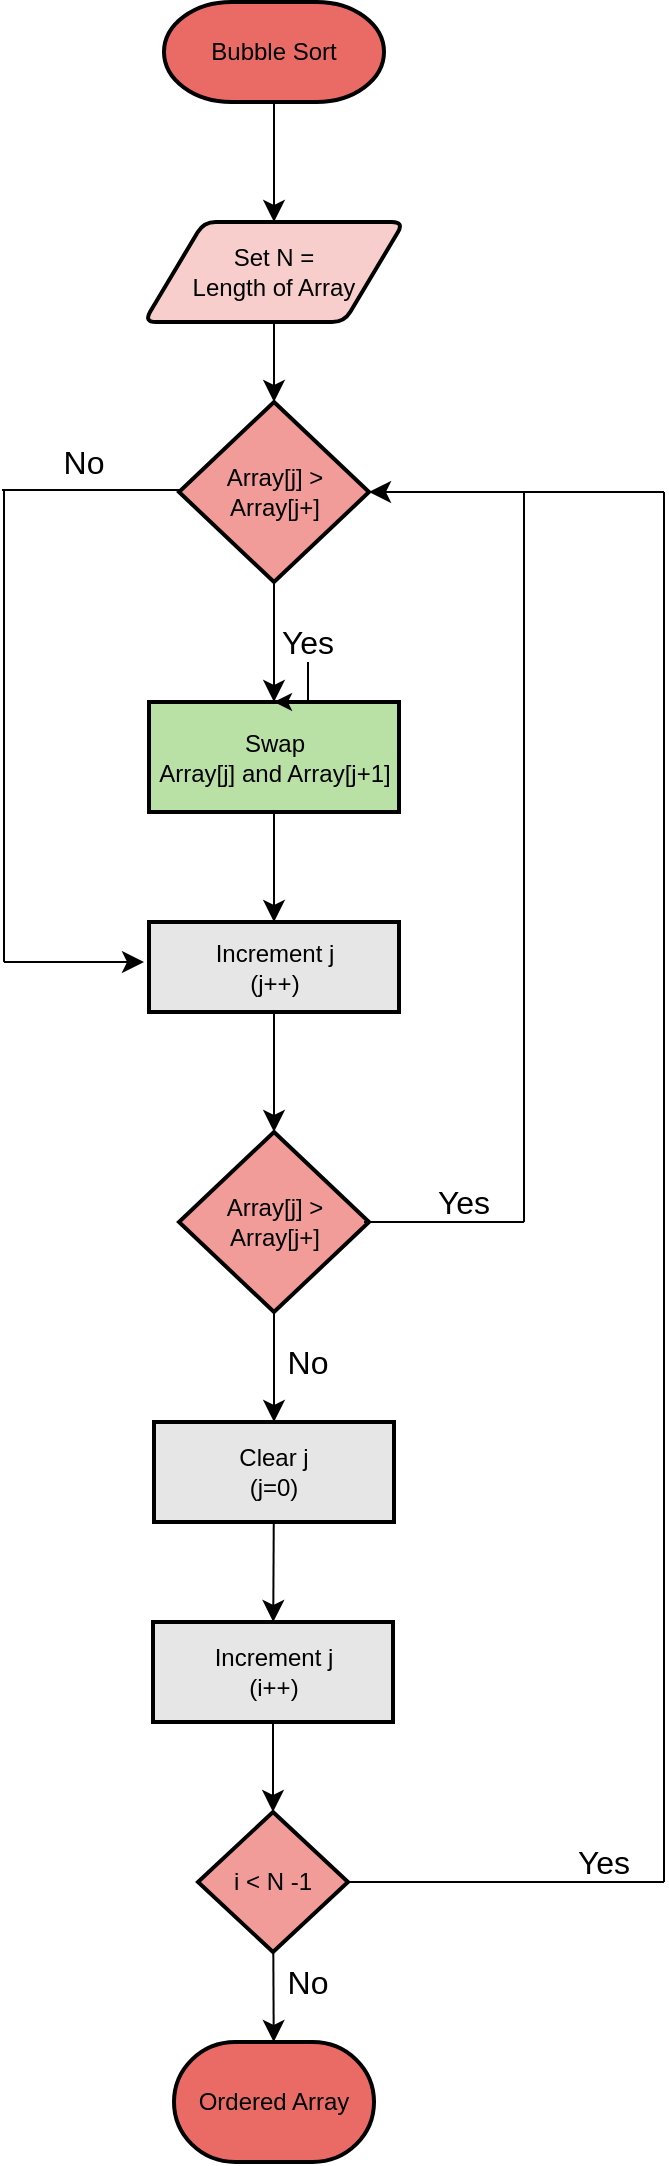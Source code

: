 <mxfile version="28.2.0">
  <diagram id="C5RBs43oDa-KdzZeNtuy" name="Page-1">
    <mxGraphModel dx="1864" dy="905" grid="1" gridSize="10" guides="1" tooltips="1" connect="1" arrows="1" fold="1" page="1" pageScale="1" pageWidth="827" pageHeight="1169" math="0" shadow="0">
      <root>
        <mxCell id="WIyWlLk6GJQsqaUBKTNV-0" />
        <mxCell id="WIyWlLk6GJQsqaUBKTNV-1" parent="WIyWlLk6GJQsqaUBKTNV-0" />
        <mxCell id="VLpvEEur3faFHZ67MNwe-2" style="edgeStyle=none;curved=1;rounded=0;orthogonalLoop=1;jettySize=auto;html=1;entryX=0.5;entryY=0;entryDx=0;entryDy=0;fontSize=12;startSize=8;endSize=8;" parent="WIyWlLk6GJQsqaUBKTNV-1" source="VLpvEEur3faFHZ67MNwe-0" target="VLpvEEur3faFHZ67MNwe-1" edge="1">
          <mxGeometry relative="1" as="geometry" />
        </mxCell>
        <mxCell id="VLpvEEur3faFHZ67MNwe-0" value="Bubble Sort" style="strokeWidth=2;html=1;shape=mxgraph.flowchart.terminator;whiteSpace=wrap;fillColor=#EA6B66;" parent="WIyWlLk6GJQsqaUBKTNV-1" vertex="1">
          <mxGeometry x="330" y="40" width="110" height="50" as="geometry" />
        </mxCell>
        <mxCell id="VLpvEEur3faFHZ67MNwe-1" value="Set N =&lt;div&gt;Length of Array&lt;/div&gt;" style="shape=parallelogram;html=1;strokeWidth=2;perimeter=parallelogramPerimeter;whiteSpace=wrap;rounded=1;arcSize=12;size=0.23;fillColor=#F8CECC;" parent="WIyWlLk6GJQsqaUBKTNV-1" vertex="1">
          <mxGeometry x="320" y="150" width="130" height="50" as="geometry" />
        </mxCell>
        <mxCell id="VLpvEEur3faFHZ67MNwe-6" value="" style="edgeStyle=none;curved=1;rounded=0;orthogonalLoop=1;jettySize=auto;html=1;fontSize=12;startSize=8;endSize=8;" parent="WIyWlLk6GJQsqaUBKTNV-1" source="VLpvEEur3faFHZ67MNwe-3" target="VLpvEEur3faFHZ67MNwe-5" edge="1">
          <mxGeometry relative="1" as="geometry" />
        </mxCell>
        <mxCell id="VLpvEEur3faFHZ67MNwe-3" value="Array[j] &amp;gt;&lt;div&gt;Array[j+]&lt;/div&gt;" style="strokeWidth=2;html=1;shape=mxgraph.flowchart.decision;whiteSpace=wrap;fillColor=#F19C99;" parent="WIyWlLk6GJQsqaUBKTNV-1" vertex="1">
          <mxGeometry x="337.5" y="240" width="95" height="90" as="geometry" />
        </mxCell>
        <mxCell id="VLpvEEur3faFHZ67MNwe-4" style="edgeStyle=none;curved=1;rounded=0;orthogonalLoop=1;jettySize=auto;html=1;exitX=0.5;exitY=1;exitDx=0;exitDy=0;entryX=0.5;entryY=0;entryDx=0;entryDy=0;entryPerimeter=0;fontSize=12;startSize=8;endSize=8;" parent="WIyWlLk6GJQsqaUBKTNV-1" source="VLpvEEur3faFHZ67MNwe-1" target="VLpvEEur3faFHZ67MNwe-3" edge="1">
          <mxGeometry relative="1" as="geometry" />
        </mxCell>
        <mxCell id="VLpvEEur3faFHZ67MNwe-8" value="" style="edgeStyle=none;curved=1;rounded=0;orthogonalLoop=1;jettySize=auto;html=1;fontSize=12;startSize=8;endSize=8;" parent="WIyWlLk6GJQsqaUBKTNV-1" source="VLpvEEur3faFHZ67MNwe-5" target="VLpvEEur3faFHZ67MNwe-7" edge="1">
          <mxGeometry relative="1" as="geometry" />
        </mxCell>
        <mxCell id="VLpvEEur3faFHZ67MNwe-5" value="Swap&lt;div&gt;Array[j] and Array[j+1]&lt;/div&gt;" style="whiteSpace=wrap;html=1;strokeWidth=2;fillColor=#B9E0A5;" parent="WIyWlLk6GJQsqaUBKTNV-1" vertex="1">
          <mxGeometry x="322.5" y="390" width="125" height="55" as="geometry" />
        </mxCell>
        <mxCell id="VLpvEEur3faFHZ67MNwe-51" value="" style="edgeStyle=none;curved=1;rounded=0;orthogonalLoop=1;jettySize=auto;html=1;fontSize=12;startSize=8;endSize=8;" parent="WIyWlLk6GJQsqaUBKTNV-1" source="VLpvEEur3faFHZ67MNwe-7" target="VLpvEEur3faFHZ67MNwe-9" edge="1">
          <mxGeometry relative="1" as="geometry" />
        </mxCell>
        <mxCell id="VLpvEEur3faFHZ67MNwe-7" value="Increment j&lt;div&gt;(j++)&lt;/div&gt;" style="whiteSpace=wrap;html=1;strokeWidth=2;fillColor=#E6E6E6;" parent="WIyWlLk6GJQsqaUBKTNV-1" vertex="1">
          <mxGeometry x="322.5" y="500" width="125" height="45" as="geometry" />
        </mxCell>
        <mxCell id="VLpvEEur3faFHZ67MNwe-37" value="" style="edgeStyle=none;curved=1;rounded=0;orthogonalLoop=1;jettySize=auto;html=1;fontSize=12;startSize=8;endSize=8;" parent="WIyWlLk6GJQsqaUBKTNV-1" source="VLpvEEur3faFHZ67MNwe-9" target="VLpvEEur3faFHZ67MNwe-36" edge="1">
          <mxGeometry relative="1" as="geometry" />
        </mxCell>
        <mxCell id="VLpvEEur3faFHZ67MNwe-9" value="Array[j] &amp;gt;&lt;div&gt;Array[j+]&lt;/div&gt;" style="strokeWidth=2;html=1;shape=mxgraph.flowchart.decision;whiteSpace=wrap;fillColor=#F19C99;" parent="WIyWlLk6GJQsqaUBKTNV-1" vertex="1">
          <mxGeometry x="337.5" y="605" width="95" height="90" as="geometry" />
        </mxCell>
        <mxCell id="VLpvEEur3faFHZ67MNwe-27" value="" style="endArrow=none;html=1;rounded=0;fontSize=12;startSize=8;endSize=8;curved=1;" parent="WIyWlLk6GJQsqaUBKTNV-1" edge="1">
          <mxGeometry width="50" height="50" relative="1" as="geometry">
            <mxPoint x="249" y="284" as="sourcePoint" />
            <mxPoint x="339" y="284" as="targetPoint" />
          </mxGeometry>
        </mxCell>
        <mxCell id="VLpvEEur3faFHZ67MNwe-28" value="" style="endArrow=none;html=1;rounded=0;fontSize=12;startSize=8;endSize=8;curved=1;" parent="WIyWlLk6GJQsqaUBKTNV-1" edge="1">
          <mxGeometry width="50" height="50" relative="1" as="geometry">
            <mxPoint x="250" y="520" as="sourcePoint" />
            <mxPoint x="250" y="284" as="targetPoint" />
          </mxGeometry>
        </mxCell>
        <mxCell id="VLpvEEur3faFHZ67MNwe-30" value="" style="endArrow=classic;html=1;rounded=0;fontSize=12;startSize=8;endSize=8;curved=1;" parent="WIyWlLk6GJQsqaUBKTNV-1" edge="1">
          <mxGeometry width="50" height="50" relative="1" as="geometry">
            <mxPoint x="250" y="520" as="sourcePoint" />
            <mxPoint x="320" y="520" as="targetPoint" />
          </mxGeometry>
        </mxCell>
        <mxCell id="VLpvEEur3faFHZ67MNwe-32" value="" style="endArrow=none;html=1;rounded=0;fontSize=12;startSize=8;endSize=8;curved=1;" parent="WIyWlLk6GJQsqaUBKTNV-1" edge="1">
          <mxGeometry width="50" height="50" relative="1" as="geometry">
            <mxPoint x="510" y="650" as="sourcePoint" />
            <mxPoint x="510" y="285" as="targetPoint" />
          </mxGeometry>
        </mxCell>
        <mxCell id="VLpvEEur3faFHZ67MNwe-34" value="" style="endArrow=classic;html=1;rounded=0;fontSize=12;startSize=8;endSize=8;curved=1;entryX=1;entryY=0.5;entryDx=0;entryDy=0;entryPerimeter=0;" parent="WIyWlLk6GJQsqaUBKTNV-1" target="VLpvEEur3faFHZ67MNwe-3" edge="1">
          <mxGeometry width="50" height="50" relative="1" as="geometry">
            <mxPoint x="580" y="285" as="sourcePoint" />
            <mxPoint x="690" y="230" as="targetPoint" />
          </mxGeometry>
        </mxCell>
        <mxCell id="VLpvEEur3faFHZ67MNwe-35" value="" style="endArrow=none;html=1;rounded=0;fontSize=12;startSize=8;endSize=8;curved=1;" parent="WIyWlLk6GJQsqaUBKTNV-1" edge="1">
          <mxGeometry width="50" height="50" relative="1" as="geometry">
            <mxPoint x="430" y="650" as="sourcePoint" />
            <mxPoint x="510" y="650" as="targetPoint" />
          </mxGeometry>
        </mxCell>
        <mxCell id="VLpvEEur3faFHZ67MNwe-39" value="" style="edgeStyle=none;curved=1;rounded=0;orthogonalLoop=1;jettySize=auto;html=1;fontSize=12;startSize=8;endSize=8;" parent="WIyWlLk6GJQsqaUBKTNV-1" source="VLpvEEur3faFHZ67MNwe-36" target="VLpvEEur3faFHZ67MNwe-38" edge="1">
          <mxGeometry relative="1" as="geometry" />
        </mxCell>
        <mxCell id="VLpvEEur3faFHZ67MNwe-36" value="Clear j&lt;div&gt;(j=0)&lt;/div&gt;" style="whiteSpace=wrap;html=1;strokeWidth=2;fillColor=#E6E6E6;" parent="WIyWlLk6GJQsqaUBKTNV-1" vertex="1">
          <mxGeometry x="325" y="750" width="120" height="50" as="geometry" />
        </mxCell>
        <mxCell id="VLpvEEur3faFHZ67MNwe-41" value="" style="edgeStyle=none;curved=1;rounded=0;orthogonalLoop=1;jettySize=auto;html=1;fontSize=12;startSize=8;endSize=8;" parent="WIyWlLk6GJQsqaUBKTNV-1" source="VLpvEEur3faFHZ67MNwe-38" target="VLpvEEur3faFHZ67MNwe-40" edge="1">
          <mxGeometry relative="1" as="geometry" />
        </mxCell>
        <mxCell id="VLpvEEur3faFHZ67MNwe-38" value="Increment j&lt;div&gt;(i++)&lt;/div&gt;" style="whiteSpace=wrap;html=1;strokeWidth=2;fillColor=#E6E6E6;" parent="WIyWlLk6GJQsqaUBKTNV-1" vertex="1">
          <mxGeometry x="324.5" y="850" width="120" height="50" as="geometry" />
        </mxCell>
        <mxCell id="VLpvEEur3faFHZ67MNwe-45" value="" style="edgeStyle=none;curved=1;rounded=0;orthogonalLoop=1;jettySize=auto;html=1;fontSize=12;startSize=8;endSize=8;" parent="WIyWlLk6GJQsqaUBKTNV-1" source="VLpvEEur3faFHZ67MNwe-40" target="VLpvEEur3faFHZ67MNwe-44" edge="1">
          <mxGeometry relative="1" as="geometry" />
        </mxCell>
        <mxCell id="VLpvEEur3faFHZ67MNwe-40" value="i &amp;lt; N -1" style="rhombus;whiteSpace=wrap;html=1;strokeWidth=2;fillColor=#F19C99;" parent="WIyWlLk6GJQsqaUBKTNV-1" vertex="1">
          <mxGeometry x="347" y="945" width="75" height="70" as="geometry" />
        </mxCell>
        <mxCell id="VLpvEEur3faFHZ67MNwe-44" value="Ordered Array" style="strokeWidth=2;html=1;shape=mxgraph.flowchart.terminator;whiteSpace=wrap;fillColor=#EA6B66;" parent="WIyWlLk6GJQsqaUBKTNV-1" vertex="1">
          <mxGeometry x="335" y="1060" width="100" height="60" as="geometry" />
        </mxCell>
        <mxCell id="VLpvEEur3faFHZ67MNwe-46" value="" style="endArrow=none;html=1;rounded=0;fontSize=12;startSize=8;endSize=8;curved=1;" parent="WIyWlLk6GJQsqaUBKTNV-1" edge="1">
          <mxGeometry width="50" height="50" relative="1" as="geometry">
            <mxPoint x="421" y="980" as="sourcePoint" />
            <mxPoint x="580" y="980" as="targetPoint" />
          </mxGeometry>
        </mxCell>
        <mxCell id="VLpvEEur3faFHZ67MNwe-47" value="" style="endArrow=none;html=1;rounded=0;fontSize=12;startSize=8;endSize=8;curved=1;" parent="WIyWlLk6GJQsqaUBKTNV-1" edge="1">
          <mxGeometry width="50" height="50" relative="1" as="geometry">
            <mxPoint x="580" y="980" as="sourcePoint" />
            <mxPoint x="580" y="285" as="targetPoint" />
          </mxGeometry>
        </mxCell>
        <mxCell id="VLpvEEur3faFHZ67MNwe-48" value="No" style="text;strokeColor=none;fillColor=none;html=1;align=center;verticalAlign=middle;whiteSpace=wrap;rounded=0;fontSize=16;" parent="WIyWlLk6GJQsqaUBKTNV-1" vertex="1">
          <mxGeometry x="270" y="260" width="40" height="20" as="geometry" />
        </mxCell>
        <mxCell id="VLpvEEur3faFHZ67MNwe-49" value="No" style="text;strokeColor=none;fillColor=none;html=1;align=center;verticalAlign=middle;whiteSpace=wrap;rounded=0;fontSize=16;" parent="WIyWlLk6GJQsqaUBKTNV-1" vertex="1">
          <mxGeometry x="382" y="710" width="40" height="20" as="geometry" />
        </mxCell>
        <mxCell id="yZ_u8LCo4IkvSp2U7_lu-0" value="" style="edgeStyle=orthogonalEdgeStyle;rounded=0;orthogonalLoop=1;jettySize=auto;html=1;" edge="1" parent="WIyWlLk6GJQsqaUBKTNV-1" source="VLpvEEur3faFHZ67MNwe-50" target="VLpvEEur3faFHZ67MNwe-5">
          <mxGeometry relative="1" as="geometry" />
        </mxCell>
        <mxCell id="VLpvEEur3faFHZ67MNwe-50" value="Yes" style="text;strokeColor=none;fillColor=none;html=1;align=center;verticalAlign=middle;whiteSpace=wrap;rounded=0;fontSize=16;" parent="WIyWlLk6GJQsqaUBKTNV-1" vertex="1">
          <mxGeometry x="382" y="350" width="40" height="20" as="geometry" />
        </mxCell>
        <mxCell id="VLpvEEur3faFHZ67MNwe-52" value="Yes" style="text;strokeColor=none;fillColor=none;html=1;align=center;verticalAlign=middle;whiteSpace=wrap;rounded=0;fontSize=16;" parent="WIyWlLk6GJQsqaUBKTNV-1" vertex="1">
          <mxGeometry x="460" y="630" width="40" height="20" as="geometry" />
        </mxCell>
        <mxCell id="VLpvEEur3faFHZ67MNwe-53" value="No" style="text;strokeColor=none;fillColor=none;html=1;align=center;verticalAlign=middle;whiteSpace=wrap;rounded=0;fontSize=16;" parent="WIyWlLk6GJQsqaUBKTNV-1" vertex="1">
          <mxGeometry x="382" y="1020" width="40" height="20" as="geometry" />
        </mxCell>
        <mxCell id="VLpvEEur3faFHZ67MNwe-54" value="Yes" style="text;strokeColor=none;fillColor=none;html=1;align=center;verticalAlign=middle;whiteSpace=wrap;rounded=0;fontSize=16;" parent="WIyWlLk6GJQsqaUBKTNV-1" vertex="1">
          <mxGeometry x="530" y="960" width="40" height="20" as="geometry" />
        </mxCell>
      </root>
    </mxGraphModel>
  </diagram>
</mxfile>
